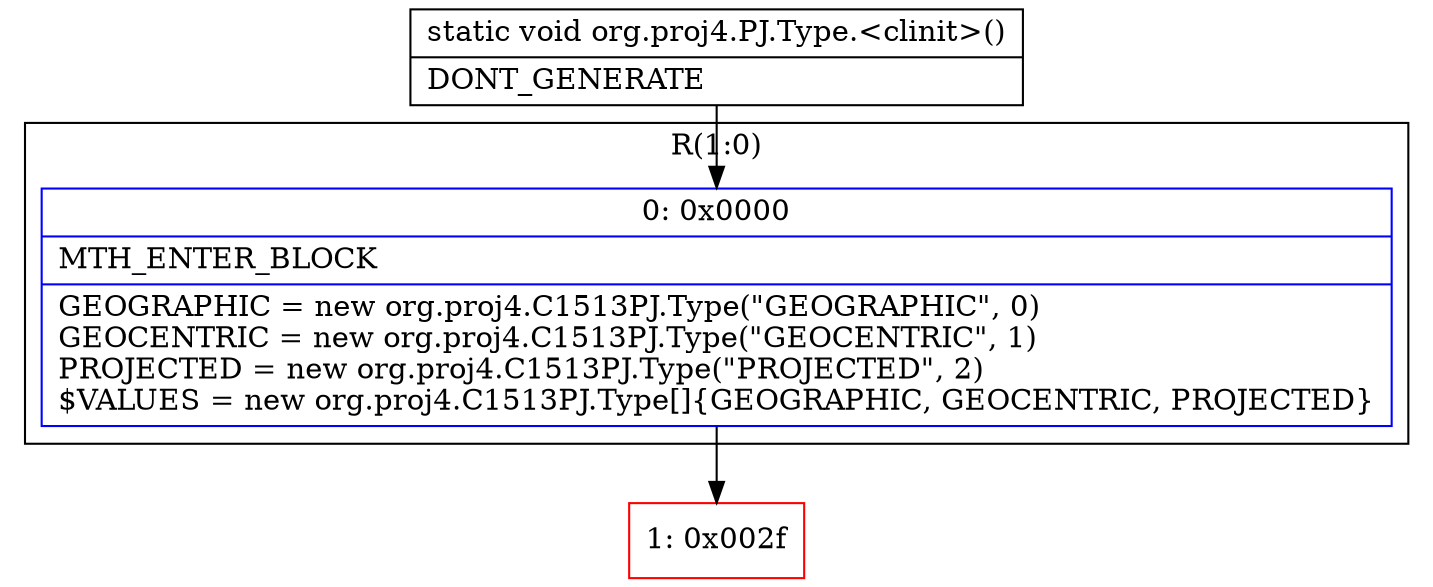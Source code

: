 digraph "CFG fororg.proj4.PJ.Type.\<clinit\>()V" {
subgraph cluster_Region_135447562 {
label = "R(1:0)";
node [shape=record,color=blue];
Node_0 [shape=record,label="{0\:\ 0x0000|MTH_ENTER_BLOCK\l|GEOGRAPHIC = new org.proj4.C1513PJ.Type(\"GEOGRAPHIC\", 0)\lGEOCENTRIC = new org.proj4.C1513PJ.Type(\"GEOCENTRIC\", 1)\lPROJECTED = new org.proj4.C1513PJ.Type(\"PROJECTED\", 2)\l$VALUES = new org.proj4.C1513PJ.Type[]\{GEOGRAPHIC, GEOCENTRIC, PROJECTED\}\l}"];
}
Node_1 [shape=record,color=red,label="{1\:\ 0x002f}"];
MethodNode[shape=record,label="{static void org.proj4.PJ.Type.\<clinit\>()  | DONT_GENERATE\l}"];
MethodNode -> Node_0;
Node_0 -> Node_1;
}

